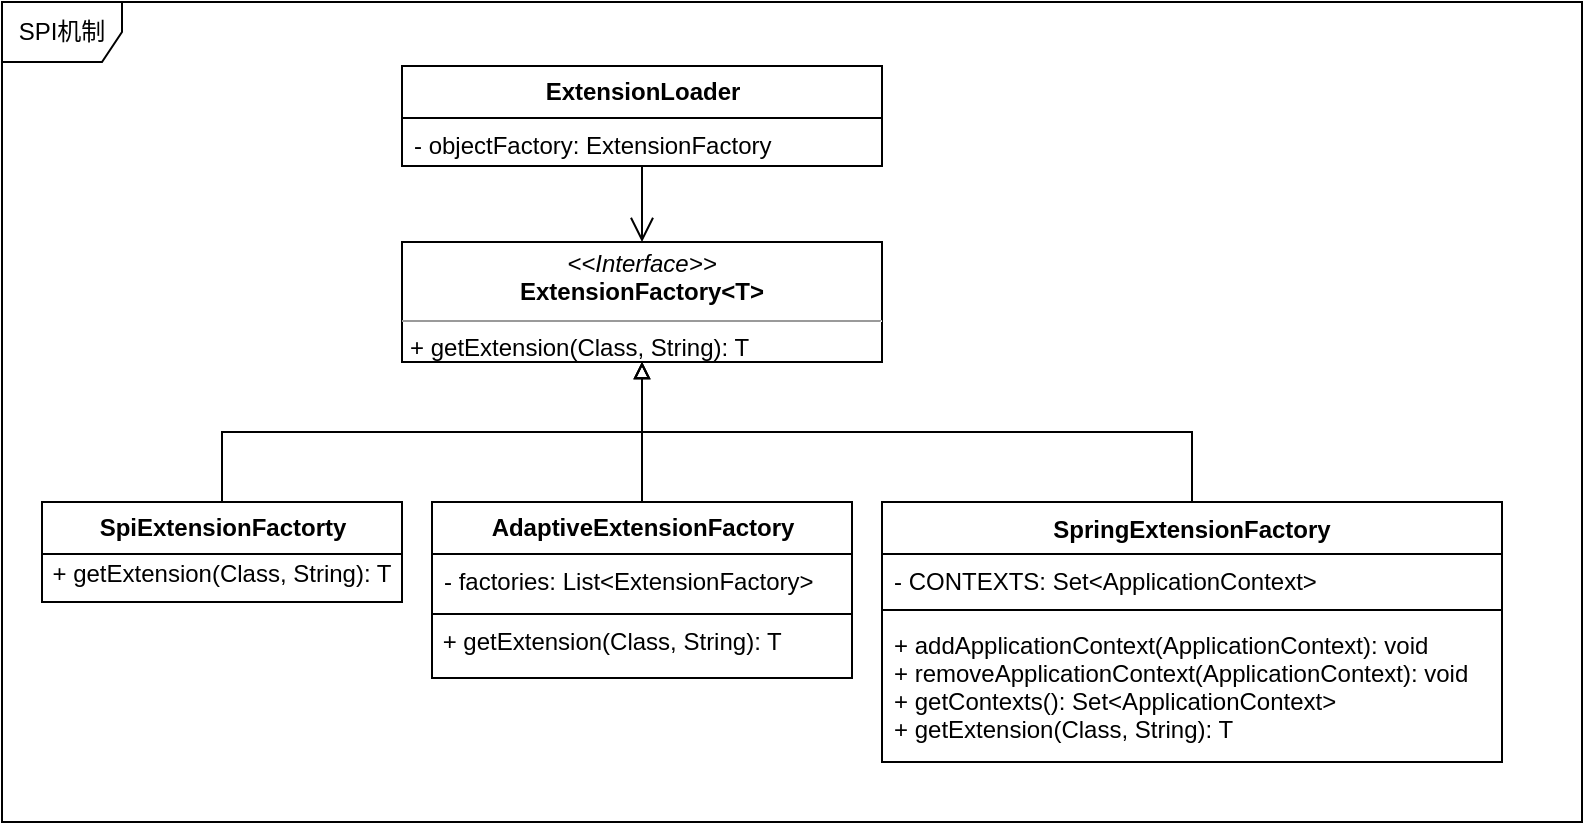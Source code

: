 <mxfile version="14.5.8" type="device"><diagram name="Page-1" id="c4acf3e9-155e-7222-9cf6-157b1a14988f"><mxGraphModel dx="1365" dy="669" grid="1" gridSize="10" guides="1" tooltips="1" connect="1" arrows="1" fold="1" page="1" pageScale="1" pageWidth="980" pageHeight="690" background="none" math="0" shadow="0"><root><mxCell id="0"/><mxCell id="1" parent="0"/><mxCell id="kTwQ9E-Cp6Z7GEKg8qFP-24" value="SPI机制" style="shape=umlFrame;whiteSpace=wrap;html=1;shadow=0;sketch=0;" vertex="1" parent="1"><mxGeometry x="95" y="120" width="790" height="410" as="geometry"/></mxCell><mxCell id="kTwQ9E-Cp6Z7GEKg8qFP-7" style="edgeStyle=orthogonalEdgeStyle;rounded=0;html=1;labelBackgroundColor=none;startFill=0;endArrow=open;endFill=0;endSize=10;fontFamily=Verdana;fontSize=10;" edge="1" parent="1" source="17acba5748e5396b-20" target="5d2195bd80daf111-19"><mxGeometry relative="1" as="geometry"/></mxCell><mxCell id="17acba5748e5396b-20" value="&lt;span style=&quot;font-family: &amp;#34;helvetica&amp;#34; ; font-size: 12px ; font-weight: 700&quot;&gt;ExtensionLoader&lt;/span&gt;" style="swimlane;html=1;fontStyle=0;childLayout=stackLayout;horizontal=1;startSize=26;fillColor=none;horizontalStack=0;resizeParent=1;resizeLast=0;collapsible=1;marginBottom=0;swimlaneFillColor=#ffffff;rounded=0;shadow=0;comic=0;labelBackgroundColor=none;strokeWidth=1;fontFamily=Verdana;fontSize=10;align=center;" parent="1" vertex="1"><mxGeometry x="295" y="152" width="240" height="50" as="geometry"/></mxCell><mxCell id="17acba5748e5396b-21" value="- objectFactory: ExtensionFactory&amp;nbsp;" style="text;html=1;strokeColor=none;fillColor=none;align=left;verticalAlign=top;spacingLeft=4;spacingRight=4;whiteSpace=wrap;overflow=hidden;rotatable=0;points=[[0,0.5],[1,0.5]];portConstraint=eastwest;" parent="17acba5748e5396b-20" vertex="1"><mxGeometry y="26" width="240" height="24" as="geometry"/></mxCell><mxCell id="kTwQ9E-Cp6Z7GEKg8qFP-8" style="edgeStyle=orthogonalEdgeStyle;rounded=0;orthogonalLoop=1;jettySize=auto;html=1;exitX=0.5;exitY=0;exitDx=0;exitDy=0;entryX=0.5;entryY=1;entryDx=0;entryDy=0;endArrow=block;endFill=0;" edge="1" parent="1" source="17acba5748e5396b-30" target="5d2195bd80daf111-19"><mxGeometry relative="1" as="geometry"><Array as="points"><mxPoint x="415" y="370"/></Array></mxGeometry></mxCell><mxCell id="17acba5748e5396b-30" value="&lt;span style=&quot;font-family: &amp;#34;helvetica&amp;#34; ; font-size: 12px ; font-weight: 700&quot;&gt;AdaptiveExtensionFactory&lt;/span&gt;" style="swimlane;html=1;fontStyle=0;childLayout=stackLayout;horizontal=1;startSize=26;fillColor=none;horizontalStack=0;resizeParent=1;resizeLast=0;collapsible=1;marginBottom=0;swimlaneFillColor=#ffffff;rounded=0;shadow=0;comic=0;labelBackgroundColor=none;strokeWidth=1;fontFamily=Verdana;fontSize=10;align=center;" parent="1" vertex="1"><mxGeometry x="310" y="370" width="210" height="88" as="geometry"/></mxCell><mxCell id="17acba5748e5396b-31" value="- factories: List&amp;lt;ExtensionFactory&amp;gt;" style="text;html=1;strokeColor=none;fillColor=none;align=left;verticalAlign=top;spacingLeft=4;spacingRight=4;whiteSpace=wrap;overflow=hidden;rotatable=0;points=[[0,0.5],[1,0.5]];portConstraint=eastwest;" parent="17acba5748e5396b-30" vertex="1"><mxGeometry y="26" width="210" height="26" as="geometry"/></mxCell><mxCell id="kTwQ9E-Cp6Z7GEKg8qFP-29" value="" style="line;strokeWidth=1;fillColor=none;align=left;verticalAlign=middle;spacingTop=-1;spacingLeft=3;spacingRight=3;rotatable=0;labelPosition=right;points=[];portConstraint=eastwest;shadow=0;sketch=0;html=0;" vertex="1" parent="17acba5748e5396b-30"><mxGeometry y="52" width="210" height="8" as="geometry"/></mxCell><mxCell id="kTwQ9E-Cp6Z7GEKg8qFP-30" value="&lt;span&gt;&amp;nbsp;+ getExtension(Class, String): T&lt;/span&gt;" style="text;html=1;strokeColor=none;fillColor=none;align=left;verticalAlign=middle;whiteSpace=wrap;rounded=0;shadow=0;sketch=0;" vertex="1" parent="17acba5748e5396b-30"><mxGeometry y="60" width="210" height="20" as="geometry"/></mxCell><mxCell id="5d2195bd80daf111-19" value="&lt;p style=&quot;margin: 0px ; margin-top: 4px ; text-align: center&quot;&gt;&lt;i&gt;&amp;lt;&amp;lt;Interface&amp;gt;&amp;gt;&lt;/i&gt;&lt;br&gt;&lt;b&gt;ExtensionFactory&amp;lt;T&amp;gt;&lt;/b&gt;&lt;/p&gt;&lt;hr size=&quot;1&quot;&gt;&lt;p style=&quot;margin: 0px ; margin-left: 4px&quot;&gt;&lt;/p&gt;&lt;p style=&quot;margin: 0px ; margin-left: 4px&quot;&gt;+ getExtension(Class, String): T&lt;/p&gt;" style="verticalAlign=top;align=left;overflow=fill;fontSize=12;fontFamily=Helvetica;html=1;rounded=0;shadow=0;comic=0;labelBackgroundColor=none;strokeWidth=1" parent="1" vertex="1"><mxGeometry x="295" y="240" width="240" height="60" as="geometry"/></mxCell><mxCell id="kTwQ9E-Cp6Z7GEKg8qFP-22" style="edgeStyle=orthogonalEdgeStyle;rounded=0;orthogonalLoop=1;jettySize=auto;html=1;exitX=0.5;exitY=0;exitDx=0;exitDy=0;endArrow=block;endFill=0;entryX=0.5;entryY=1;entryDx=0;entryDy=0;" edge="1" parent="1" source="kTwQ9E-Cp6Z7GEKg8qFP-10" target="5d2195bd80daf111-19"><mxGeometry relative="1" as="geometry"><mxPoint x="405" y="300" as="targetPoint"/></mxGeometry></mxCell><mxCell id="kTwQ9E-Cp6Z7GEKg8qFP-10" value="&lt;font face=&quot;Helvetica&quot;&gt;&lt;span style=&quot;font-size: 12px&quot;&gt;&lt;b&gt;SpiExtensionFactorty&lt;br&gt;&lt;/b&gt;&lt;/span&gt;&lt;/font&gt;" style="swimlane;html=1;fontStyle=0;childLayout=stackLayout;horizontal=1;startSize=26;fillColor=none;horizontalStack=0;resizeParent=1;resizeLast=0;collapsible=1;marginBottom=0;swimlaneFillColor=#ffffff;rounded=0;shadow=0;comic=0;labelBackgroundColor=none;strokeWidth=1;fontFamily=Verdana;fontSize=10;align=center;" vertex="1" parent="1"><mxGeometry x="115" y="370" width="180" height="50" as="geometry"/></mxCell><mxCell id="kTwQ9E-Cp6Z7GEKg8qFP-28" value="&lt;span style=&quot;text-align: left&quot;&gt;+ getExtension(Class, String): T&lt;/span&gt;" style="text;html=1;strokeColor=none;fillColor=none;align=center;verticalAlign=middle;whiteSpace=wrap;rounded=0;shadow=0;sketch=0;" vertex="1" parent="kTwQ9E-Cp6Z7GEKg8qFP-10"><mxGeometry y="26" width="180" height="20" as="geometry"/></mxCell><mxCell id="kTwQ9E-Cp6Z7GEKg8qFP-23" style="edgeStyle=orthogonalEdgeStyle;rounded=0;orthogonalLoop=1;jettySize=auto;html=1;exitX=0.5;exitY=0;exitDx=0;exitDy=0;endArrow=block;endFill=0;entryX=0.5;entryY=1;entryDx=0;entryDy=0;" edge="1" parent="1" source="kTwQ9E-Cp6Z7GEKg8qFP-16" target="5d2195bd80daf111-19"><mxGeometry relative="1" as="geometry"><mxPoint x="865" y="270" as="targetPoint"/></mxGeometry></mxCell><mxCell id="kTwQ9E-Cp6Z7GEKg8qFP-16" value="SpringExtensionFactory" style="swimlane;fontStyle=1;align=center;verticalAlign=top;childLayout=stackLayout;horizontal=1;startSize=26;horizontalStack=0;resizeParent=1;resizeParentMax=0;resizeLast=0;collapsible=1;marginBottom=0;" vertex="1" parent="1"><mxGeometry x="535" y="370" width="310" height="130" as="geometry"/></mxCell><mxCell id="kTwQ9E-Cp6Z7GEKg8qFP-17" value="- CONTEXTS: Set&lt;ApplicationContext&gt;" style="text;strokeColor=none;fillColor=none;align=left;verticalAlign=top;spacingLeft=4;spacingRight=4;overflow=hidden;rotatable=0;points=[[0,0.5],[1,0.5]];portConstraint=eastwest;" vertex="1" parent="kTwQ9E-Cp6Z7GEKg8qFP-16"><mxGeometry y="26" width="310" height="24" as="geometry"/></mxCell><mxCell id="kTwQ9E-Cp6Z7GEKg8qFP-18" value="" style="line;strokeWidth=1;fillColor=none;align=left;verticalAlign=middle;spacingTop=-1;spacingLeft=3;spacingRight=3;rotatable=0;labelPosition=right;points=[];portConstraint=eastwest;" vertex="1" parent="kTwQ9E-Cp6Z7GEKg8qFP-16"><mxGeometry y="50" width="310" height="8" as="geometry"/></mxCell><mxCell id="kTwQ9E-Cp6Z7GEKg8qFP-19" value="+ addApplicationContext(ApplicationContext): void&#10;+ removeApplicationContext(ApplicationContext): void&#10;+ getContexts(): Set&lt;ApplicationContext&gt;&#10;+ getExtension(Class, String): T" style="text;strokeColor=none;fillColor=none;align=left;verticalAlign=top;spacingLeft=4;spacingRight=4;overflow=hidden;rotatable=0;points=[[0,0.5],[1,0.5]];portConstraint=eastwest;" vertex="1" parent="kTwQ9E-Cp6Z7GEKg8qFP-16"><mxGeometry y="58" width="310" height="72" as="geometry"/></mxCell></root></mxGraphModel></diagram></mxfile>